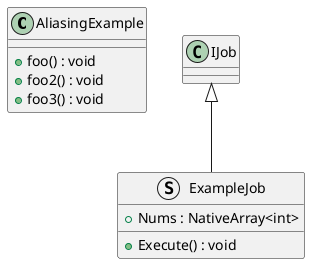 @startuml
class AliasingExample {
    + foo() : void
    + foo2() : void
    + foo3() : void
}
struct ExampleJob {
    + Nums : NativeArray<int>
    + Execute() : void
}
IJob <|-- ExampleJob
@enduml
